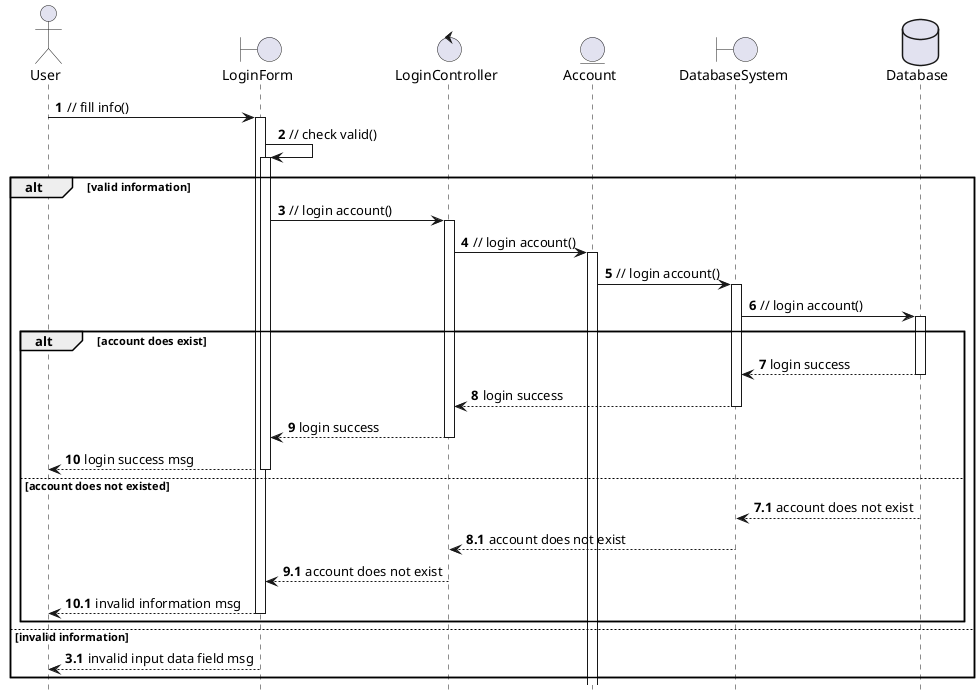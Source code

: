 @startuml Login
hide footbox
actor "User" as Users
boundary "LoginForm" as LoginBoundary
control "LoginController" as AccountController
entity "Account" as AccountEntity
boundary "DatabaseSystem" as DatabaseBoundary
database "Database" as DatabaseActor

autonumber
autoactivate on
Users -> LoginBoundary: // fill info()

LoginBoundary -> LoginBoundary: // check valid()

alt valid information

    LoginBoundary -> AccountController: // login account()
    AccountController -> AccountEntity: // login account()
    AccountEntity -> DatabaseBoundary: // login account()
    DatabaseBoundary -> DatabaseActor: // login account()

    alt account does exist

        DatabaseActor --> DatabaseBoundary: login success
        DatabaseBoundary --> AccountController: login success
        AccountController --> LoginBoundary: login success
        LoginBoundary --> Users: login success msg

    else account does not existed

        autonumber 7.1 
        DatabaseActor --> DatabaseBoundary: account does not exist
        autonumber inc A
        DatabaseBoundary --> AccountController: account does not exist
        autonumber inc A
        AccountController --> LoginBoundary: account does not exist
        autonumber inc A
        LoginBoundary --> Users: invalid information msg

    end



else invalid information
    
    autonumber 3.1
    LoginBoundary --> Users: invalid input data field msg

end
@enduml